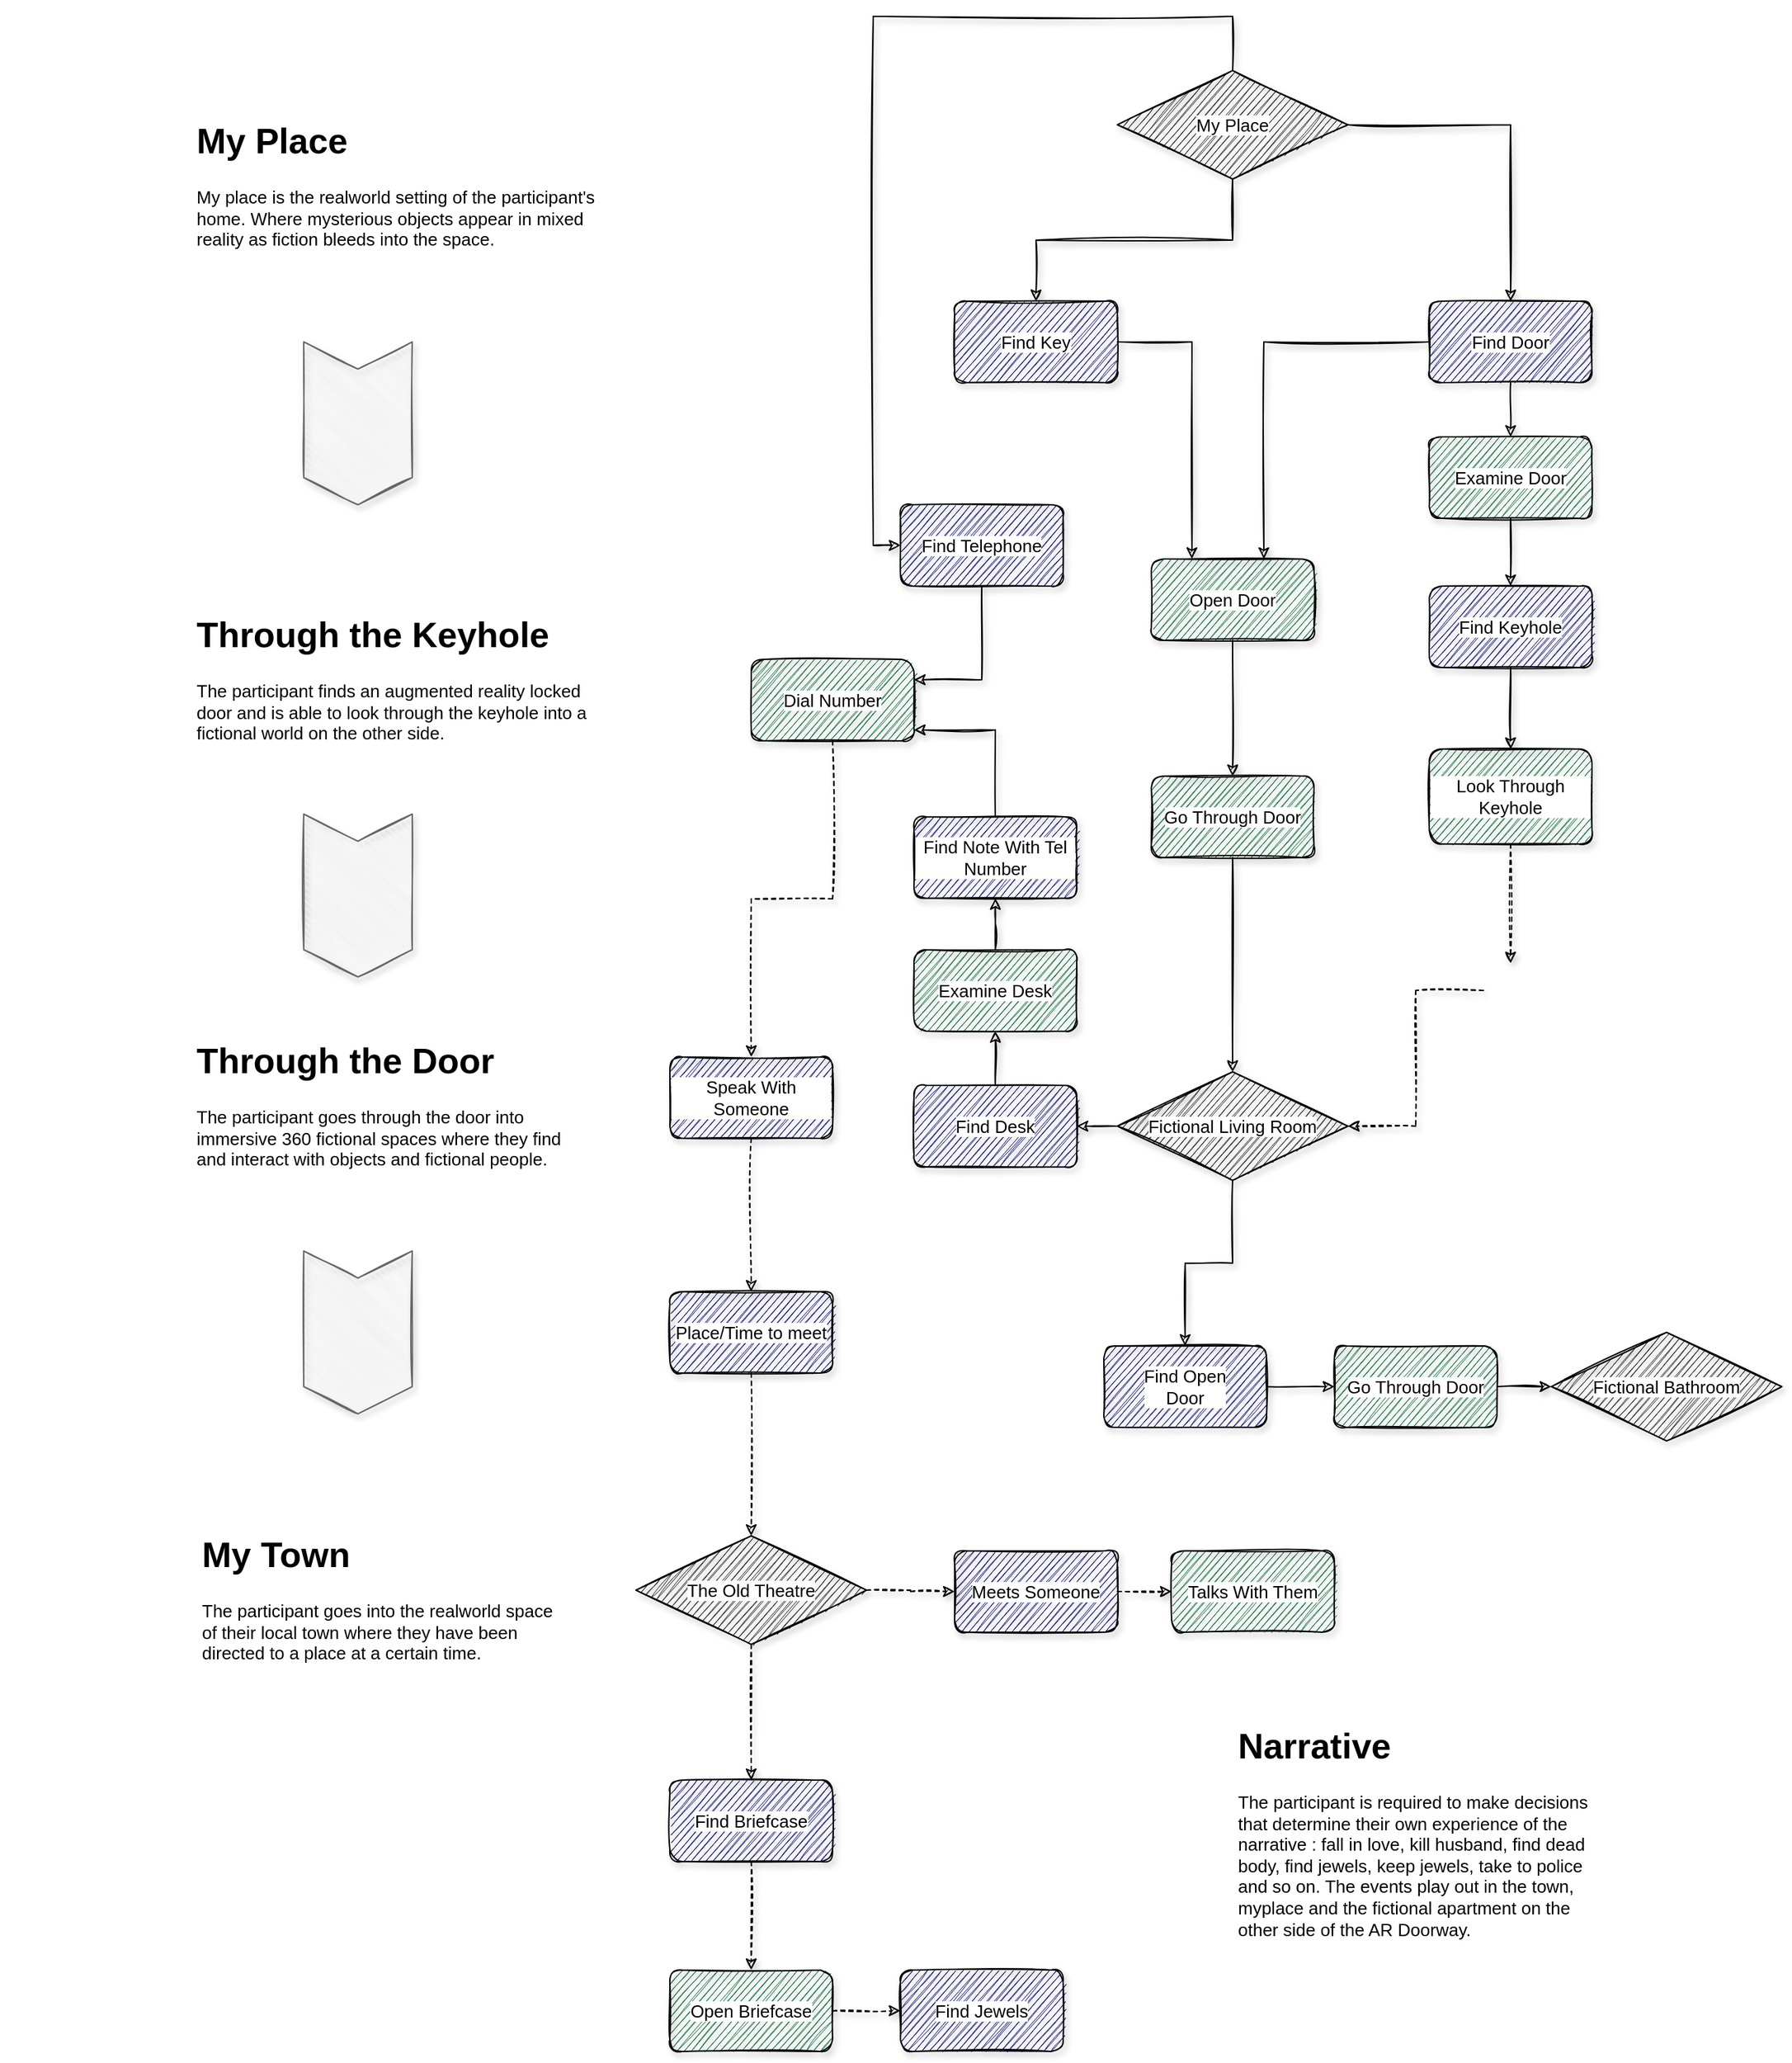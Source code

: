 <mxfile version="13.9.7" type="github">
  <diagram id="ioYlywDVT_DXw8jL-yqH" name="Page-1">
    <mxGraphModel dx="1480" dy="1354" grid="1" gridSize="10" guides="1" tooltips="1" connect="1" arrows="1" fold="1" page="1" pageScale="1" pageWidth="1169" pageHeight="1654" math="0" shadow="0">
      <root>
        <mxCell id="0" />
        <mxCell id="1" parent="0" />
        <mxCell id="7EeK4vwTGCE58HYFXyhD-3" style="edgeStyle=orthogonalEdgeStyle;rounded=0;orthogonalLoop=1;jettySize=auto;html=1;entryX=0.5;entryY=0;entryDx=0;entryDy=0;sketch=1;shadow=1;labelBackgroundColor=#ffffff;fontSize=13;" edge="1" parent="1" source="7EeK4vwTGCE58HYFXyhD-1" target="7EeK4vwTGCE58HYFXyhD-2">
          <mxGeometry relative="1" as="geometry" />
        </mxCell>
        <mxCell id="7EeK4vwTGCE58HYFXyhD-5" style="edgeStyle=orthogonalEdgeStyle;rounded=0;orthogonalLoop=1;jettySize=auto;html=1;entryX=0.5;entryY=0;entryDx=0;entryDy=0;sketch=1;shadow=1;labelBackgroundColor=#ffffff;fontSize=13;" edge="1" parent="1" source="7EeK4vwTGCE58HYFXyhD-1" target="7EeK4vwTGCE58HYFXyhD-4">
          <mxGeometry relative="1" as="geometry" />
        </mxCell>
        <mxCell id="7EeK4vwTGCE58HYFXyhD-48" value="" style="edgeStyle=orthogonalEdgeStyle;rounded=0;sketch=1;orthogonalLoop=1;jettySize=auto;html=1;shadow=1;labelBackgroundColor=#ffffff;fontSize=13;fontColor=#000000;entryX=0;entryY=0.5;entryDx=0;entryDy=0;" edge="1" parent="1" source="7EeK4vwTGCE58HYFXyhD-1" target="7EeK4vwTGCE58HYFXyhD-46">
          <mxGeometry relative="1" as="geometry">
            <mxPoint x="905" y="20" as="targetPoint" />
            <Array as="points">
              <mxPoint x="905" y="60" />
              <mxPoint x="640" y="60" />
              <mxPoint x="640" y="450" />
            </Array>
          </mxGeometry>
        </mxCell>
        <mxCell id="7EeK4vwTGCE58HYFXyhD-1" value="&lt;span style=&quot;font-size: 13px;&quot;&gt;&lt;font style=&quot;font-size: 13px;&quot;&gt;My Place&lt;/font&gt;&lt;/span&gt;" style="rhombus;whiteSpace=wrap;html=1;fillColor=#1A1A1A;sketch=1;shadow=1;labelBackgroundColor=#ffffff;fontSize=13;" vertex="1" parent="1">
          <mxGeometry x="820" y="100" width="170" height="80" as="geometry" />
        </mxCell>
        <mxCell id="7EeK4vwTGCE58HYFXyhD-7" style="edgeStyle=orthogonalEdgeStyle;rounded=0;orthogonalLoop=1;jettySize=auto;html=1;entryX=0.25;entryY=0;entryDx=0;entryDy=0;sketch=1;shadow=1;labelBackgroundColor=#ffffff;fontSize=13;" edge="1" parent="1" source="7EeK4vwTGCE58HYFXyhD-2" target="7EeK4vwTGCE58HYFXyhD-6">
          <mxGeometry relative="1" as="geometry" />
        </mxCell>
        <mxCell id="7EeK4vwTGCE58HYFXyhD-2" value="&lt;font style=&quot;font-size: 13px;&quot;&gt;Find Key&lt;/font&gt;" style="rounded=1;whiteSpace=wrap;html=1;labelBackgroundColor=#ffffff;fillColor=#000066;sketch=1;shadow=1;fontSize=13;" vertex="1" parent="1">
          <mxGeometry x="700" y="270" width="120" height="60" as="geometry" />
        </mxCell>
        <mxCell id="7EeK4vwTGCE58HYFXyhD-11" style="edgeStyle=orthogonalEdgeStyle;rounded=0;orthogonalLoop=1;jettySize=auto;html=1;sketch=1;shadow=1;labelBackgroundColor=#ffffff;fontSize=13;" edge="1" parent="1" source="7EeK4vwTGCE58HYFXyhD-4" target="7EeK4vwTGCE58HYFXyhD-10">
          <mxGeometry relative="1" as="geometry" />
        </mxCell>
        <mxCell id="7EeK4vwTGCE58HYFXyhD-38" style="edgeStyle=orthogonalEdgeStyle;rounded=0;sketch=1;orthogonalLoop=1;jettySize=auto;html=1;entryX=0.692;entryY=0;entryDx=0;entryDy=0;entryPerimeter=0;shadow=1;labelBackgroundColor=#ffffff;fontSize=13;fontColor=#000000;" edge="1" parent="1" source="7EeK4vwTGCE58HYFXyhD-4" target="7EeK4vwTGCE58HYFXyhD-6">
          <mxGeometry relative="1" as="geometry" />
        </mxCell>
        <mxCell id="7EeK4vwTGCE58HYFXyhD-4" value="&lt;font style=&quot;font-size: 13px;&quot;&gt;Find Door&lt;/font&gt;" style="rounded=1;whiteSpace=wrap;html=1;fillColor=#000066;sketch=1;shadow=1;labelBackgroundColor=#ffffff;fontSize=13;" vertex="1" parent="1">
          <mxGeometry x="1050" y="270" width="120" height="60" as="geometry" />
        </mxCell>
        <mxCell id="7EeK4vwTGCE58HYFXyhD-18" style="edgeStyle=orthogonalEdgeStyle;rounded=0;orthogonalLoop=1;jettySize=auto;html=1;entryX=0.5;entryY=0;entryDx=0;entryDy=0;sketch=1;shadow=1;labelBackgroundColor=#ffffff;fontSize=13;" edge="1" parent="1" source="7EeK4vwTGCE58HYFXyhD-6" target="7EeK4vwTGCE58HYFXyhD-17">
          <mxGeometry relative="1" as="geometry" />
        </mxCell>
        <mxCell id="7EeK4vwTGCE58HYFXyhD-6" value="&lt;font style=&quot;font-size: 13px;&quot;&gt;Open Door&lt;br style=&quot;font-size: 13px;&quot;&gt;&lt;/font&gt;" style="rounded=1;whiteSpace=wrap;html=1;labelBackgroundColor=#ffffff;fillColor=#006633;sketch=1;shadow=1;fontSize=13;" vertex="1" parent="1">
          <mxGeometry x="845" y="460" width="120" height="60" as="geometry" />
        </mxCell>
        <mxCell id="7EeK4vwTGCE58HYFXyhD-64" style="edgeStyle=orthogonalEdgeStyle;rounded=0;sketch=1;orthogonalLoop=1;jettySize=auto;html=1;shadow=1;dashed=1;labelBackgroundColor=#ffffff;fontSize=13;fontColor=#000000;" edge="1" parent="1" source="7EeK4vwTGCE58HYFXyhD-9" target="7EeK4vwTGCE58HYFXyhD-31">
          <mxGeometry relative="1" as="geometry" />
        </mxCell>
        <mxCell id="7EeK4vwTGCE58HYFXyhD-9" value="&lt;font style=&quot;font-size: 13px;&quot;&gt;Look Through Keyhole&lt;br style=&quot;font-size: 13px;&quot;&gt;&lt;/font&gt;" style="rounded=1;whiteSpace=wrap;html=1;labelBackgroundColor=#ffffff;fillColor=#006633;sketch=1;shadow=1;fontSize=13;" vertex="1" parent="1">
          <mxGeometry x="1050" y="600" width="120" height="70" as="geometry" />
        </mxCell>
        <mxCell id="7EeK4vwTGCE58HYFXyhD-13" style="edgeStyle=orthogonalEdgeStyle;rounded=0;orthogonalLoop=1;jettySize=auto;html=1;entryX=0.5;entryY=0;entryDx=0;entryDy=0;sketch=1;shadow=1;labelBackgroundColor=#ffffff;fontSize=13;" edge="1" parent="1" source="7EeK4vwTGCE58HYFXyhD-10" target="7EeK4vwTGCE58HYFXyhD-12">
          <mxGeometry relative="1" as="geometry" />
        </mxCell>
        <mxCell id="7EeK4vwTGCE58HYFXyhD-10" value="&lt;font style=&quot;font-size: 13px;&quot;&gt;Examine Door&lt;/font&gt;" style="rounded=1;whiteSpace=wrap;html=1;fillColor=#006633;sketch=1;shadow=1;labelBackgroundColor=#ffffff;fontSize=13;" vertex="1" parent="1">
          <mxGeometry x="1050" y="370" width="120" height="60" as="geometry" />
        </mxCell>
        <mxCell id="7EeK4vwTGCE58HYFXyhD-14" style="edgeStyle=orthogonalEdgeStyle;rounded=0;orthogonalLoop=1;jettySize=auto;html=1;entryX=0.5;entryY=0;entryDx=0;entryDy=0;sketch=1;shadow=1;labelBackgroundColor=#ffffff;fontSize=13;" edge="1" parent="1" source="7EeK4vwTGCE58HYFXyhD-12" target="7EeK4vwTGCE58HYFXyhD-9">
          <mxGeometry relative="1" as="geometry" />
        </mxCell>
        <mxCell id="7EeK4vwTGCE58HYFXyhD-12" value="&lt;font style=&quot;font-size: 13px;&quot;&gt;Find Keyhole&lt;/font&gt;" style="rounded=1;whiteSpace=wrap;html=1;fillColor=#000066;sketch=1;shadow=1;labelBackgroundColor=#ffffff;fontSize=13;" vertex="1" parent="1">
          <mxGeometry x="1050" y="480" width="120" height="60" as="geometry" />
        </mxCell>
        <mxCell id="7EeK4vwTGCE58HYFXyhD-25" style="edgeStyle=orthogonalEdgeStyle;rounded=0;orthogonalLoop=1;jettySize=auto;html=1;sketch=1;shadow=1;labelBackgroundColor=#ffffff;fontSize=13;" edge="1" parent="1" source="7EeK4vwTGCE58HYFXyhD-15" target="7EeK4vwTGCE58HYFXyhD-24">
          <mxGeometry relative="1" as="geometry" />
        </mxCell>
        <mxCell id="7EeK4vwTGCE58HYFXyhD-55" style="edgeStyle=orthogonalEdgeStyle;rounded=0;sketch=1;orthogonalLoop=1;jettySize=auto;html=1;shadow=1;labelBackgroundColor=#ffffff;fontSize=13;fontColor=#000000;" edge="1" parent="1" source="7EeK4vwTGCE58HYFXyhD-15" target="7EeK4vwTGCE58HYFXyhD-49">
          <mxGeometry relative="1" as="geometry" />
        </mxCell>
        <mxCell id="7EeK4vwTGCE58HYFXyhD-15" value="&lt;font style=&quot;font-size: 13px;&quot;&gt;&lt;span style=&quot;font-size: 13px;&quot;&gt;&lt;font style=&quot;font-size: 13px;&quot;&gt;&lt;font style=&quot;font-size: 13px;&quot;&gt;Fictional Living Room&lt;/font&gt;&lt;br style=&quot;font-size: 13px;&quot;&gt;&lt;/font&gt;&lt;/span&gt;&lt;/font&gt;" style="rhombus;whiteSpace=wrap;html=1;fillColor=#1A1A1A;sketch=1;shadow=1;labelBackgroundColor=#ffffff;fontSize=13;" vertex="1" parent="1">
          <mxGeometry x="820" y="838" width="170" height="80" as="geometry" />
        </mxCell>
        <mxCell id="7EeK4vwTGCE58HYFXyhD-19" style="edgeStyle=orthogonalEdgeStyle;rounded=0;orthogonalLoop=1;jettySize=auto;html=1;entryX=0.5;entryY=0;entryDx=0;entryDy=0;sketch=1;shadow=1;labelBackgroundColor=#ffffff;fontSize=13;" edge="1" parent="1" source="7EeK4vwTGCE58HYFXyhD-17" target="7EeK4vwTGCE58HYFXyhD-15">
          <mxGeometry relative="1" as="geometry" />
        </mxCell>
        <mxCell id="7EeK4vwTGCE58HYFXyhD-17" value="&lt;font style=&quot;font-size: 13px;&quot;&gt;Go Through Door&lt;br style=&quot;font-size: 13px;&quot;&gt;&lt;/font&gt;" style="rounded=1;whiteSpace=wrap;html=1;labelBackgroundColor=#ffffff;fillColor=#006633;sketch=1;shadow=1;fontSize=13;" vertex="1" parent="1">
          <mxGeometry x="845" y="620" width="120" height="60" as="geometry" />
        </mxCell>
        <mxCell id="7EeK4vwTGCE58HYFXyhD-28" style="edgeStyle=orthogonalEdgeStyle;rounded=0;orthogonalLoop=1;jettySize=auto;html=1;sketch=1;shadow=1;labelBackgroundColor=#ffffff;fontSize=13;" edge="1" parent="1" source="7EeK4vwTGCE58HYFXyhD-24" target="7EeK4vwTGCE58HYFXyhD-27">
          <mxGeometry relative="1" as="geometry" />
        </mxCell>
        <mxCell id="7EeK4vwTGCE58HYFXyhD-24" value="&lt;div style=&quot;font-size: 13px;&quot;&gt;&lt;font style=&quot;font-size: 13px;&quot;&gt;Find Open&lt;/font&gt;&lt;/div&gt;&lt;div style=&quot;font-size: 13px;&quot;&gt;&lt;font style=&quot;font-size: 13px;&quot;&gt;Door&lt;/font&gt;&lt;/div&gt;" style="rounded=1;whiteSpace=wrap;html=1;fillColor=#000066;sketch=1;shadow=1;labelBackgroundColor=#ffffff;fontSize=13;" vertex="1" parent="1">
          <mxGeometry x="810" y="1040" width="120" height="60" as="geometry" />
        </mxCell>
        <mxCell id="7EeK4vwTGCE58HYFXyhD-26" value="&lt;font style=&quot;font-size: 13px;&quot;&gt;&lt;span style=&quot;font-size: 13px;&quot;&gt;&lt;font style=&quot;font-size: 13px;&quot;&gt;&lt;font style=&quot;font-size: 13px;&quot;&gt;Fictional Bathroom&lt;/font&gt;&lt;br style=&quot;font-size: 13px;&quot;&gt;&lt;/font&gt;&lt;/span&gt;&lt;/font&gt;" style="rhombus;whiteSpace=wrap;html=1;fillColor=#1A1A1A;sketch=1;shadow=1;labelBackgroundColor=#ffffff;fontSize=13;" vertex="1" parent="1">
          <mxGeometry x="1140" y="1030" width="170" height="80" as="geometry" />
        </mxCell>
        <mxCell id="7EeK4vwTGCE58HYFXyhD-29" style="edgeStyle=orthogonalEdgeStyle;rounded=0;orthogonalLoop=1;jettySize=auto;html=1;entryX=0;entryY=0.5;entryDx=0;entryDy=0;sketch=1;shadow=1;labelBackgroundColor=#ffffff;fontSize=13;" edge="1" parent="1" source="7EeK4vwTGCE58HYFXyhD-27" target="7EeK4vwTGCE58HYFXyhD-26">
          <mxGeometry relative="1" as="geometry" />
        </mxCell>
        <mxCell id="7EeK4vwTGCE58HYFXyhD-27" value="&lt;font style=&quot;font-size: 13px;&quot;&gt;Go Through Door&lt;br style=&quot;font-size: 13px;&quot;&gt;&lt;/font&gt;" style="rounded=1;whiteSpace=wrap;html=1;labelBackgroundColor=#ffffff;fillColor=#006633;sketch=1;shadow=1;fontSize=13;" vertex="1" parent="1">
          <mxGeometry x="980" y="1040" width="120" height="60" as="geometry" />
        </mxCell>
        <mxCell id="7EeK4vwTGCE58HYFXyhD-32" style="edgeStyle=orthogonalEdgeStyle;rounded=0;sketch=1;orthogonalLoop=1;jettySize=auto;html=1;shadow=1;labelBackgroundColor=#ffffff;fontSize=13;fontColor=#000000;entryX=1;entryY=0.5;entryDx=0;entryDy=0;dashed=1;" edge="1" parent="1" source="7EeK4vwTGCE58HYFXyhD-31" target="7EeK4vwTGCE58HYFXyhD-15">
          <mxGeometry relative="1" as="geometry">
            <mxPoint x="1105" y="838" as="targetPoint" />
          </mxGeometry>
        </mxCell>
        <mxCell id="7EeK4vwTGCE58HYFXyhD-31" value="" style="shape=image;html=1;verticalAlign=top;verticalLabelPosition=bottom;labelBackgroundColor=#ffffff;imageAspect=0;aspect=fixed;image=https://cdn3.iconfinder.com/data/icons/linecons-free-vector-icons-pack/32/eye-128.png;rounded=1;shadow=1;sketch=1;fillColor=#663300;gradientColor=none;fontSize=13;fontColor=#000000;" vertex="1" parent="1">
          <mxGeometry x="1090" y="758" width="40" height="40" as="geometry" />
        </mxCell>
        <mxCell id="7EeK4vwTGCE58HYFXyhD-35" value="" style="shape=image;html=1;verticalAlign=top;verticalLabelPosition=bottom;labelBackgroundColor=#ffffff;imageAspect=0;aspect=fixed;image=https://cdn1.iconfinder.com/data/icons/science-technology-outline/91/Science__Technology_33-128.png;rounded=1;shadow=1;sketch=1;fillColor=#663300;gradientColor=none;fontSize=13;fontColor=#000000;" vertex="1" parent="1">
          <mxGeometry x="25" y="140" width="90" height="90" as="geometry" />
        </mxCell>
        <mxCell id="7EeK4vwTGCE58HYFXyhD-36" value="&lt;h1&gt;My Place&lt;br&gt;&lt;/h1&gt;&lt;p&gt;My place is the realworld setting of the participant&#39;s home. Where mysterious objects appear in mixed reality as fiction bleeds into the space.&lt;br&gt;&lt;/p&gt;" style="text;html=1;strokeColor=none;fillColor=none;spacing=5;spacingTop=-20;whiteSpace=wrap;overflow=hidden;rounded=0;shadow=1;labelBackgroundColor=#ffffff;sketch=1;fontSize=13;fontColor=#000000;" vertex="1" parent="1">
          <mxGeometry x="136" y="130" width="310" height="140" as="geometry" />
        </mxCell>
        <mxCell id="7EeK4vwTGCE58HYFXyhD-37" value="&lt;h1&gt;Through the Keyhole&lt;br&gt;&lt;/h1&gt;&lt;p&gt;The participant finds an augmented reality locked door and is able to look through the keyhole into a fictional world on the other side.&lt;br&gt;&lt;/p&gt;" style="text;html=1;strokeColor=none;fillColor=none;spacing=5;spacingTop=-20;whiteSpace=wrap;overflow=hidden;rounded=0;shadow=1;labelBackgroundColor=#ffffff;sketch=1;fontSize=13;fontColor=#000000;" vertex="1" parent="1">
          <mxGeometry x="136" y="494" width="310" height="140" as="geometry" />
        </mxCell>
        <mxCell id="7EeK4vwTGCE58HYFXyhD-39" value="" style="shape=image;html=1;verticalAlign=top;verticalLabelPosition=bottom;labelBackgroundColor=#ffffff;imageAspect=0;aspect=fixed;image=https://cdn2.iconfinder.com/data/icons/technology-straight-line/128/SVG_LINE_TECHNOLOGY-10-128.png;rounded=1;shadow=1;sketch=1;fillColor=#663300;gradientColor=none;fontSize=13;fontColor=#000000;" vertex="1" parent="1">
          <mxGeometry x="25" y="810" width="100" height="100" as="geometry" />
        </mxCell>
        <mxCell id="7EeK4vwTGCE58HYFXyhD-40" value="&lt;h1&gt;Through the Door&lt;br&gt;&lt;/h1&gt;&lt;p&gt;The participant goes through the door into immersive 360 fictional spaces where they find&lt;br&gt;and interact with objects and fictional people.&lt;br&gt;&lt;/p&gt;" style="text;html=1;strokeColor=none;fillColor=none;spacing=5;spacingTop=-20;whiteSpace=wrap;overflow=hidden;rounded=0;shadow=1;labelBackgroundColor=#ffffff;sketch=1;fontSize=13;fontColor=#000000;" vertex="1" parent="1">
          <mxGeometry x="136" y="808" width="310" height="140" as="geometry" />
        </mxCell>
        <mxCell id="7EeK4vwTGCE58HYFXyhD-43" value="" style="shape=image;html=1;verticalAlign=top;verticalLabelPosition=bottom;labelBackgroundColor=#ffffff;imageAspect=0;aspect=fixed;image=https://cdn3.iconfinder.com/data/icons/padlock-item/64/Padlock_lock_save-20-128.png;rounded=1;shadow=1;sketch=1;fillColor=#663300;gradientColor=none;fontSize=13;fontColor=#000000;" vertex="1" parent="1">
          <mxGeometry y="480" width="140" height="140" as="geometry" />
        </mxCell>
        <mxCell id="7EeK4vwTGCE58HYFXyhD-44" value="" style="shape=step;perimeter=stepPerimeter;whiteSpace=wrap;html=1;fixedSize=1;rounded=0;shadow=1;labelBackgroundColor=#ffffff;sketch=1;fontSize=13;fontColor=#333333;rotation=90;fillColor=#f5f5f5;strokeColor=#666666;" vertex="1" parent="1">
          <mxGeometry x="200" y="320" width="120" height="80" as="geometry" />
        </mxCell>
        <mxCell id="7EeK4vwTGCE58HYFXyhD-45" value="" style="shape=step;perimeter=stepPerimeter;whiteSpace=wrap;html=1;fixedSize=1;rounded=0;shadow=1;labelBackgroundColor=#ffffff;sketch=1;fontSize=13;fontColor=#333333;rotation=90;fillColor=#f5f5f5;strokeColor=#666666;" vertex="1" parent="1">
          <mxGeometry x="200" y="668" width="120" height="80" as="geometry" />
        </mxCell>
        <mxCell id="7EeK4vwTGCE58HYFXyhD-63" style="edgeStyle=orthogonalEdgeStyle;rounded=0;sketch=1;orthogonalLoop=1;jettySize=auto;html=1;entryX=1;entryY=0.25;entryDx=0;entryDy=0;shadow=1;labelBackgroundColor=#ffffff;fontSize=13;fontColor=#000000;" edge="1" parent="1" source="7EeK4vwTGCE58HYFXyhD-46" target="7EeK4vwTGCE58HYFXyhD-59">
          <mxGeometry relative="1" as="geometry" />
        </mxCell>
        <mxCell id="7EeK4vwTGCE58HYFXyhD-46" value="&lt;font style=&quot;font-size: 13px&quot;&gt;Find Telephone&lt;/font&gt;" style="rounded=1;whiteSpace=wrap;html=1;labelBackgroundColor=#ffffff;fillColor=#000066;sketch=1;shadow=1;fontSize=13;" vertex="1" parent="1">
          <mxGeometry x="660" y="420" width="120" height="60" as="geometry" />
        </mxCell>
        <mxCell id="7EeK4vwTGCE58HYFXyhD-56" style="edgeStyle=orthogonalEdgeStyle;rounded=0;sketch=1;orthogonalLoop=1;jettySize=auto;html=1;entryX=0.5;entryY=1;entryDx=0;entryDy=0;shadow=1;labelBackgroundColor=#ffffff;fontSize=13;fontColor=#000000;" edge="1" parent="1" source="7EeK4vwTGCE58HYFXyhD-49" target="7EeK4vwTGCE58HYFXyhD-53">
          <mxGeometry relative="1" as="geometry" />
        </mxCell>
        <mxCell id="7EeK4vwTGCE58HYFXyhD-49" value="&lt;div style=&quot;font-size: 13px&quot;&gt;&lt;font style=&quot;font-size: 13px&quot;&gt;Find Desk&lt;/font&gt;&lt;/div&gt;" style="rounded=1;whiteSpace=wrap;html=1;fillColor=#000066;sketch=1;shadow=1;labelBackgroundColor=#ffffff;fontSize=13;" vertex="1" parent="1">
          <mxGeometry x="670" y="848" width="120" height="60" as="geometry" />
        </mxCell>
        <mxCell id="7EeK4vwTGCE58HYFXyhD-58" style="edgeStyle=orthogonalEdgeStyle;rounded=0;sketch=1;orthogonalLoop=1;jettySize=auto;html=1;shadow=1;labelBackgroundColor=#ffffff;fontSize=13;fontColor=#000000;" edge="1" parent="1" source="7EeK4vwTGCE58HYFXyhD-53" target="7EeK4vwTGCE58HYFXyhD-57">
          <mxGeometry relative="1" as="geometry" />
        </mxCell>
        <mxCell id="7EeK4vwTGCE58HYFXyhD-53" value="&lt;font style=&quot;font-size: 13px&quot;&gt;Examine Desk&lt;/font&gt;" style="rounded=1;whiteSpace=wrap;html=1;fillColor=#006633;sketch=1;shadow=1;labelBackgroundColor=#ffffff;fontSize=13;" vertex="1" parent="1">
          <mxGeometry x="670" y="748" width="120" height="60" as="geometry" />
        </mxCell>
        <mxCell id="7EeK4vwTGCE58HYFXyhD-60" style="edgeStyle=orthogonalEdgeStyle;rounded=0;sketch=1;orthogonalLoop=1;jettySize=auto;html=1;entryX=1;entryY=0.867;entryDx=0;entryDy=0;entryPerimeter=0;shadow=1;labelBackgroundColor=#ffffff;fontSize=13;fontColor=#000000;" edge="1" parent="1" source="7EeK4vwTGCE58HYFXyhD-57" target="7EeK4vwTGCE58HYFXyhD-59">
          <mxGeometry relative="1" as="geometry" />
        </mxCell>
        <mxCell id="7EeK4vwTGCE58HYFXyhD-57" value="&lt;div style=&quot;font-size: 13px&quot;&gt;&lt;font style=&quot;font-size: 13px&quot;&gt;Find Note With Tel Number&lt;br&gt;&lt;/font&gt;&lt;/div&gt;" style="rounded=1;whiteSpace=wrap;html=1;fillColor=#000066;sketch=1;shadow=1;labelBackgroundColor=#ffffff;fontSize=13;" vertex="1" parent="1">
          <mxGeometry x="670" y="650" width="120" height="60" as="geometry" />
        </mxCell>
        <mxCell id="7EeK4vwTGCE58HYFXyhD-66" style="edgeStyle=orthogonalEdgeStyle;rounded=0;sketch=1;orthogonalLoop=1;jettySize=auto;html=1;entryX=0.5;entryY=0;entryDx=0;entryDy=0;shadow=1;dashed=1;labelBackgroundColor=#ffffff;fontSize=13;fontColor=#000000;" edge="1" parent="1" source="7EeK4vwTGCE58HYFXyhD-59" target="7EeK4vwTGCE58HYFXyhD-65">
          <mxGeometry relative="1" as="geometry" />
        </mxCell>
        <mxCell id="7EeK4vwTGCE58HYFXyhD-59" value="&lt;font style=&quot;font-size: 13px&quot;&gt;Dial Number&lt;/font&gt;" style="rounded=1;whiteSpace=wrap;html=1;fillColor=#006633;sketch=1;shadow=1;labelBackgroundColor=#ffffff;fontSize=13;" vertex="1" parent="1">
          <mxGeometry x="550" y="534" width="120" height="60" as="geometry" />
        </mxCell>
        <mxCell id="7EeK4vwTGCE58HYFXyhD-68" style="edgeStyle=orthogonalEdgeStyle;rounded=0;sketch=1;orthogonalLoop=1;jettySize=auto;html=1;entryX=0.5;entryY=0;entryDx=0;entryDy=0;shadow=1;dashed=1;labelBackgroundColor=#ffffff;fontSize=13;fontColor=#000000;" edge="1" parent="1" source="7EeK4vwTGCE58HYFXyhD-65" target="7EeK4vwTGCE58HYFXyhD-67">
          <mxGeometry relative="1" as="geometry" />
        </mxCell>
        <mxCell id="7EeK4vwTGCE58HYFXyhD-65" value="&lt;font style=&quot;font-size: 13px&quot;&gt;Speak With Someone&lt;br&gt;&lt;/font&gt;" style="rounded=1;whiteSpace=wrap;html=1;labelBackgroundColor=#ffffff;fillColor=#000066;sketch=1;shadow=1;fontSize=13;" vertex="1" parent="1">
          <mxGeometry x="490" y="827" width="120" height="60" as="geometry" />
        </mxCell>
        <mxCell id="7EeK4vwTGCE58HYFXyhD-70" style="edgeStyle=orthogonalEdgeStyle;rounded=0;sketch=1;orthogonalLoop=1;jettySize=auto;html=1;entryX=0.5;entryY=0;entryDx=0;entryDy=0;shadow=1;dashed=1;labelBackgroundColor=#ffffff;fontSize=13;fontColor=#000000;" edge="1" parent="1" source="7EeK4vwTGCE58HYFXyhD-67" target="7EeK4vwTGCE58HYFXyhD-69">
          <mxGeometry relative="1" as="geometry" />
        </mxCell>
        <mxCell id="7EeK4vwTGCE58HYFXyhD-67" value="&lt;div style=&quot;font-size: 13px&quot;&gt;Place/Time to meet&lt;br&gt;&lt;/div&gt;" style="rounded=1;whiteSpace=wrap;html=1;fillColor=#000066;sketch=1;shadow=1;labelBackgroundColor=#ffffff;fontSize=13;" vertex="1" parent="1">
          <mxGeometry x="490" y="1000" width="120" height="60" as="geometry" />
        </mxCell>
        <mxCell id="7EeK4vwTGCE58HYFXyhD-75" style="edgeStyle=orthogonalEdgeStyle;rounded=0;sketch=1;orthogonalLoop=1;jettySize=auto;html=1;entryX=0;entryY=0.5;entryDx=0;entryDy=0;shadow=1;dashed=1;labelBackgroundColor=#ffffff;fontSize=13;fontColor=#000000;" edge="1" parent="1" source="7EeK4vwTGCE58HYFXyhD-69" target="7EeK4vwTGCE58HYFXyhD-74">
          <mxGeometry relative="1" as="geometry" />
        </mxCell>
        <mxCell id="7EeK4vwTGCE58HYFXyhD-82" style="edgeStyle=orthogonalEdgeStyle;rounded=0;sketch=1;orthogonalLoop=1;jettySize=auto;html=1;entryX=0.5;entryY=0;entryDx=0;entryDy=0;shadow=1;dashed=1;labelBackgroundColor=#ffffff;fontSize=13;fontColor=#000000;" edge="1" parent="1" source="7EeK4vwTGCE58HYFXyhD-69" target="7EeK4vwTGCE58HYFXyhD-76">
          <mxGeometry relative="1" as="geometry" />
        </mxCell>
        <mxCell id="7EeK4vwTGCE58HYFXyhD-69" value="The Old Theatre&lt;font style=&quot;font-size: 13px&quot;&gt;&lt;span style=&quot;font-size: 13px&quot;&gt;&lt;font style=&quot;font-size: 13px&quot;&gt;&lt;br style=&quot;font-size: 13px&quot;&gt;&lt;/font&gt;&lt;/span&gt;&lt;/font&gt;" style="rhombus;whiteSpace=wrap;html=1;fillColor=#1A1A1A;sketch=1;shadow=1;labelBackgroundColor=#ffffff;fontSize=13;" vertex="1" parent="1">
          <mxGeometry x="465" y="1180" width="170" height="80" as="geometry" />
        </mxCell>
        <mxCell id="7EeK4vwTGCE58HYFXyhD-71" value="" style="shape=image;html=1;verticalAlign=top;verticalLabelPosition=bottom;labelBackgroundColor=#ffffff;imageAspect=0;aspect=fixed;image=https://cdn1.iconfinder.com/data/icons/essentials-pack/96/location_pin_position_map_navigation-128.png;rounded=1;shadow=1;sketch=1;fillColor=#000000;gradientColor=none;fontSize=13;fontColor=#000000;" vertex="1" parent="1">
          <mxGeometry x="36" y="1182" width="78" height="78" as="geometry" />
        </mxCell>
        <mxCell id="7EeK4vwTGCE58HYFXyhD-72" value="&lt;h1&gt;My Town&lt;br&gt;&lt;/h1&gt;&lt;p&gt;The participant goes into the realworld space of their local town where they have been directed to a place at a certain time.&lt;br&gt;&lt;/p&gt;" style="text;html=1;strokeColor=none;fillColor=none;spacing=5;spacingTop=-20;whiteSpace=wrap;overflow=hidden;rounded=0;shadow=1;labelBackgroundColor=#ffffff;sketch=1;fontSize=13;fontColor=#000000;" vertex="1" parent="1">
          <mxGeometry x="140" y="1172" width="272" height="140" as="geometry" />
        </mxCell>
        <mxCell id="7EeK4vwTGCE58HYFXyhD-73" value="" style="shape=step;perimeter=stepPerimeter;whiteSpace=wrap;html=1;fixedSize=1;rounded=0;shadow=1;labelBackgroundColor=#ffffff;sketch=1;fontSize=13;fontColor=#333333;rotation=90;fillColor=#f5f5f5;strokeColor=#666666;" vertex="1" parent="1">
          <mxGeometry x="200" y="990" width="120" height="80" as="geometry" />
        </mxCell>
        <mxCell id="7EeK4vwTGCE58HYFXyhD-78" value="" style="edgeStyle=orthogonalEdgeStyle;rounded=0;sketch=1;orthogonalLoop=1;jettySize=auto;html=1;shadow=1;dashed=1;labelBackgroundColor=#ffffff;fontSize=13;fontColor=#000000;" edge="1" parent="1" source="7EeK4vwTGCE58HYFXyhD-74" target="7EeK4vwTGCE58HYFXyhD-77">
          <mxGeometry relative="1" as="geometry" />
        </mxCell>
        <mxCell id="7EeK4vwTGCE58HYFXyhD-74" value="Meets Someone" style="rounded=1;whiteSpace=wrap;html=1;fillColor=#000066;sketch=1;shadow=1;labelBackgroundColor=#ffffff;fontSize=13;" vertex="1" parent="1">
          <mxGeometry x="700" y="1191" width="120" height="60" as="geometry" />
        </mxCell>
        <mxCell id="7EeK4vwTGCE58HYFXyhD-84" style="edgeStyle=orthogonalEdgeStyle;rounded=0;sketch=1;orthogonalLoop=1;jettySize=auto;html=1;shadow=1;dashed=1;labelBackgroundColor=#ffffff;fontSize=13;fontColor=#000000;" edge="1" parent="1" source="7EeK4vwTGCE58HYFXyhD-76" target="7EeK4vwTGCE58HYFXyhD-83">
          <mxGeometry relative="1" as="geometry" />
        </mxCell>
        <mxCell id="7EeK4vwTGCE58HYFXyhD-76" value="&lt;div style=&quot;font-size: 13px&quot;&gt;&lt;font style=&quot;font-size: 13px&quot;&gt;Find Briefcase&lt;/font&gt;&lt;/div&gt;" style="rounded=1;whiteSpace=wrap;html=1;fillColor=#000066;sketch=1;shadow=1;labelBackgroundColor=#ffffff;fontSize=13;" vertex="1" parent="1">
          <mxGeometry x="490" y="1360" width="120" height="60" as="geometry" />
        </mxCell>
        <mxCell id="7EeK4vwTGCE58HYFXyhD-77" value="Talks With Them&lt;font style=&quot;font-size: 13px&quot;&gt;&lt;br style=&quot;font-size: 13px&quot;&gt;&lt;/font&gt;" style="rounded=1;whiteSpace=wrap;html=1;labelBackgroundColor=#ffffff;fillColor=#006633;sketch=1;shadow=1;fontSize=13;" vertex="1" parent="1">
          <mxGeometry x="860" y="1191" width="120" height="60" as="geometry" />
        </mxCell>
        <mxCell id="7EeK4vwTGCE58HYFXyhD-86" style="edgeStyle=orthogonalEdgeStyle;rounded=0;sketch=1;orthogonalLoop=1;jettySize=auto;html=1;entryX=0;entryY=0.5;entryDx=0;entryDy=0;shadow=1;dashed=1;labelBackgroundColor=#ffffff;fontSize=13;fontColor=#000000;" edge="1" parent="1" source="7EeK4vwTGCE58HYFXyhD-83" target="7EeK4vwTGCE58HYFXyhD-85">
          <mxGeometry relative="1" as="geometry" />
        </mxCell>
        <mxCell id="7EeK4vwTGCE58HYFXyhD-83" value="Open Briefcase&lt;font style=&quot;font-size: 13px&quot;&gt;&lt;br style=&quot;font-size: 13px&quot;&gt;&lt;/font&gt;" style="rounded=1;whiteSpace=wrap;html=1;labelBackgroundColor=#ffffff;fillColor=#006633;sketch=1;shadow=1;fontSize=13;" vertex="1" parent="1">
          <mxGeometry x="490" y="1500" width="120" height="60" as="geometry" />
        </mxCell>
        <mxCell id="7EeK4vwTGCE58HYFXyhD-85" value="&lt;div style=&quot;font-size: 13px&quot;&gt;&lt;font style=&quot;font-size: 13px&quot;&gt;Find Jewels&lt;/font&gt;&lt;/div&gt;" style="rounded=1;whiteSpace=wrap;html=1;fillColor=#000066;sketch=1;shadow=1;labelBackgroundColor=#ffffff;fontSize=13;" vertex="1" parent="1">
          <mxGeometry x="660" y="1500" width="120" height="60" as="geometry" />
        </mxCell>
        <mxCell id="7EeK4vwTGCE58HYFXyhD-87" value="" style="shape=image;html=1;verticalAlign=top;verticalLabelPosition=bottom;labelBackgroundColor=#ffffff;imageAspect=0;aspect=fixed;image=https://cdn4.iconfinder.com/data/icons/essential-app-1/16/video-record-film-movie-128.png;rounded=0;shadow=1;sketch=1;fillColor=#000000;gradientColor=none;fontSize=13;fontColor=#000000;" vertex="1" parent="1">
          <mxGeometry x="760" y="1326" width="114" height="114" as="geometry" />
        </mxCell>
        <mxCell id="7EeK4vwTGCE58HYFXyhD-88" value="&lt;h1&gt;Narrative&lt;br&gt;&lt;/h1&gt;&lt;p&gt;The participant is required to make decisions that determine their own experience of the narrative : fall in love, kill husband, find dead body, find jewels, keep jewels, take to police and so on. The events play out in the town, myplace and the fictional apartment on the other side of the AR Doorway.&lt;br&gt;&lt;/p&gt;" style="text;html=1;strokeColor=none;fillColor=none;spacing=5;spacingTop=-20;whiteSpace=wrap;overflow=hidden;rounded=0;shadow=1;labelBackgroundColor=#ffffff;sketch=1;fontSize=13;fontColor=#000000;" vertex="1" parent="1">
          <mxGeometry x="904" y="1313" width="272" height="177" as="geometry" />
        </mxCell>
      </root>
    </mxGraphModel>
  </diagram>
</mxfile>
